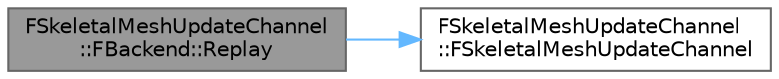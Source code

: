 digraph "FSkeletalMeshUpdateChannel::FBackend::Replay"
{
 // INTERACTIVE_SVG=YES
 // LATEX_PDF_SIZE
  bgcolor="transparent";
  edge [fontname=Helvetica,fontsize=10,labelfontname=Helvetica,labelfontsize=10];
  node [fontname=Helvetica,fontsize=10,shape=box,height=0.2,width=0.4];
  rankdir="LR";
  Node1 [id="Node000001",label="FSkeletalMeshUpdateChannel\l::FBackend::Replay",height=0.2,width=0.4,color="gray40", fillcolor="grey60", style="filled", fontcolor="black",tooltip=" "];
  Node1 -> Node2 [id="edge1_Node000001_Node000002",color="steelblue1",style="solid",tooltip=" "];
  Node2 [id="Node000002",label="FSkeletalMeshUpdateChannel\l::FSkeletalMeshUpdateChannel",height=0.2,width=0.4,color="grey40", fillcolor="white", style="filled",URL="$d5/d24/classFSkeletalMeshUpdateChannel.html#aeeddef733c5968b481041c43144bf903",tooltip=" "];
}
